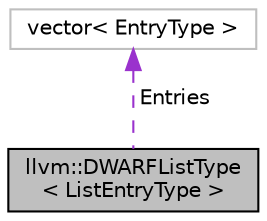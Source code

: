 digraph "llvm::DWARFListType&lt; ListEntryType &gt;"
{
 // LATEX_PDF_SIZE
  bgcolor="transparent";
  edge [fontname="Helvetica",fontsize="10",labelfontname="Helvetica",labelfontsize="10"];
  node [fontname="Helvetica",fontsize="10",shape=record];
  Node1 [label="llvm::DWARFListType\l\< ListEntryType \>",height=0.2,width=0.4,color="black", fillcolor="grey75", style="filled", fontcolor="black",tooltip="A base class for lists of entries that are extracted from a particular section, such as range lists o..."];
  Node2 -> Node1 [dir="back",color="darkorchid3",fontsize="10",style="dashed",label=" Entries" ,fontname="Helvetica"];
  Node2 [label="vector\< EntryType \>",height=0.2,width=0.4,color="grey75",tooltip=" "];
}
